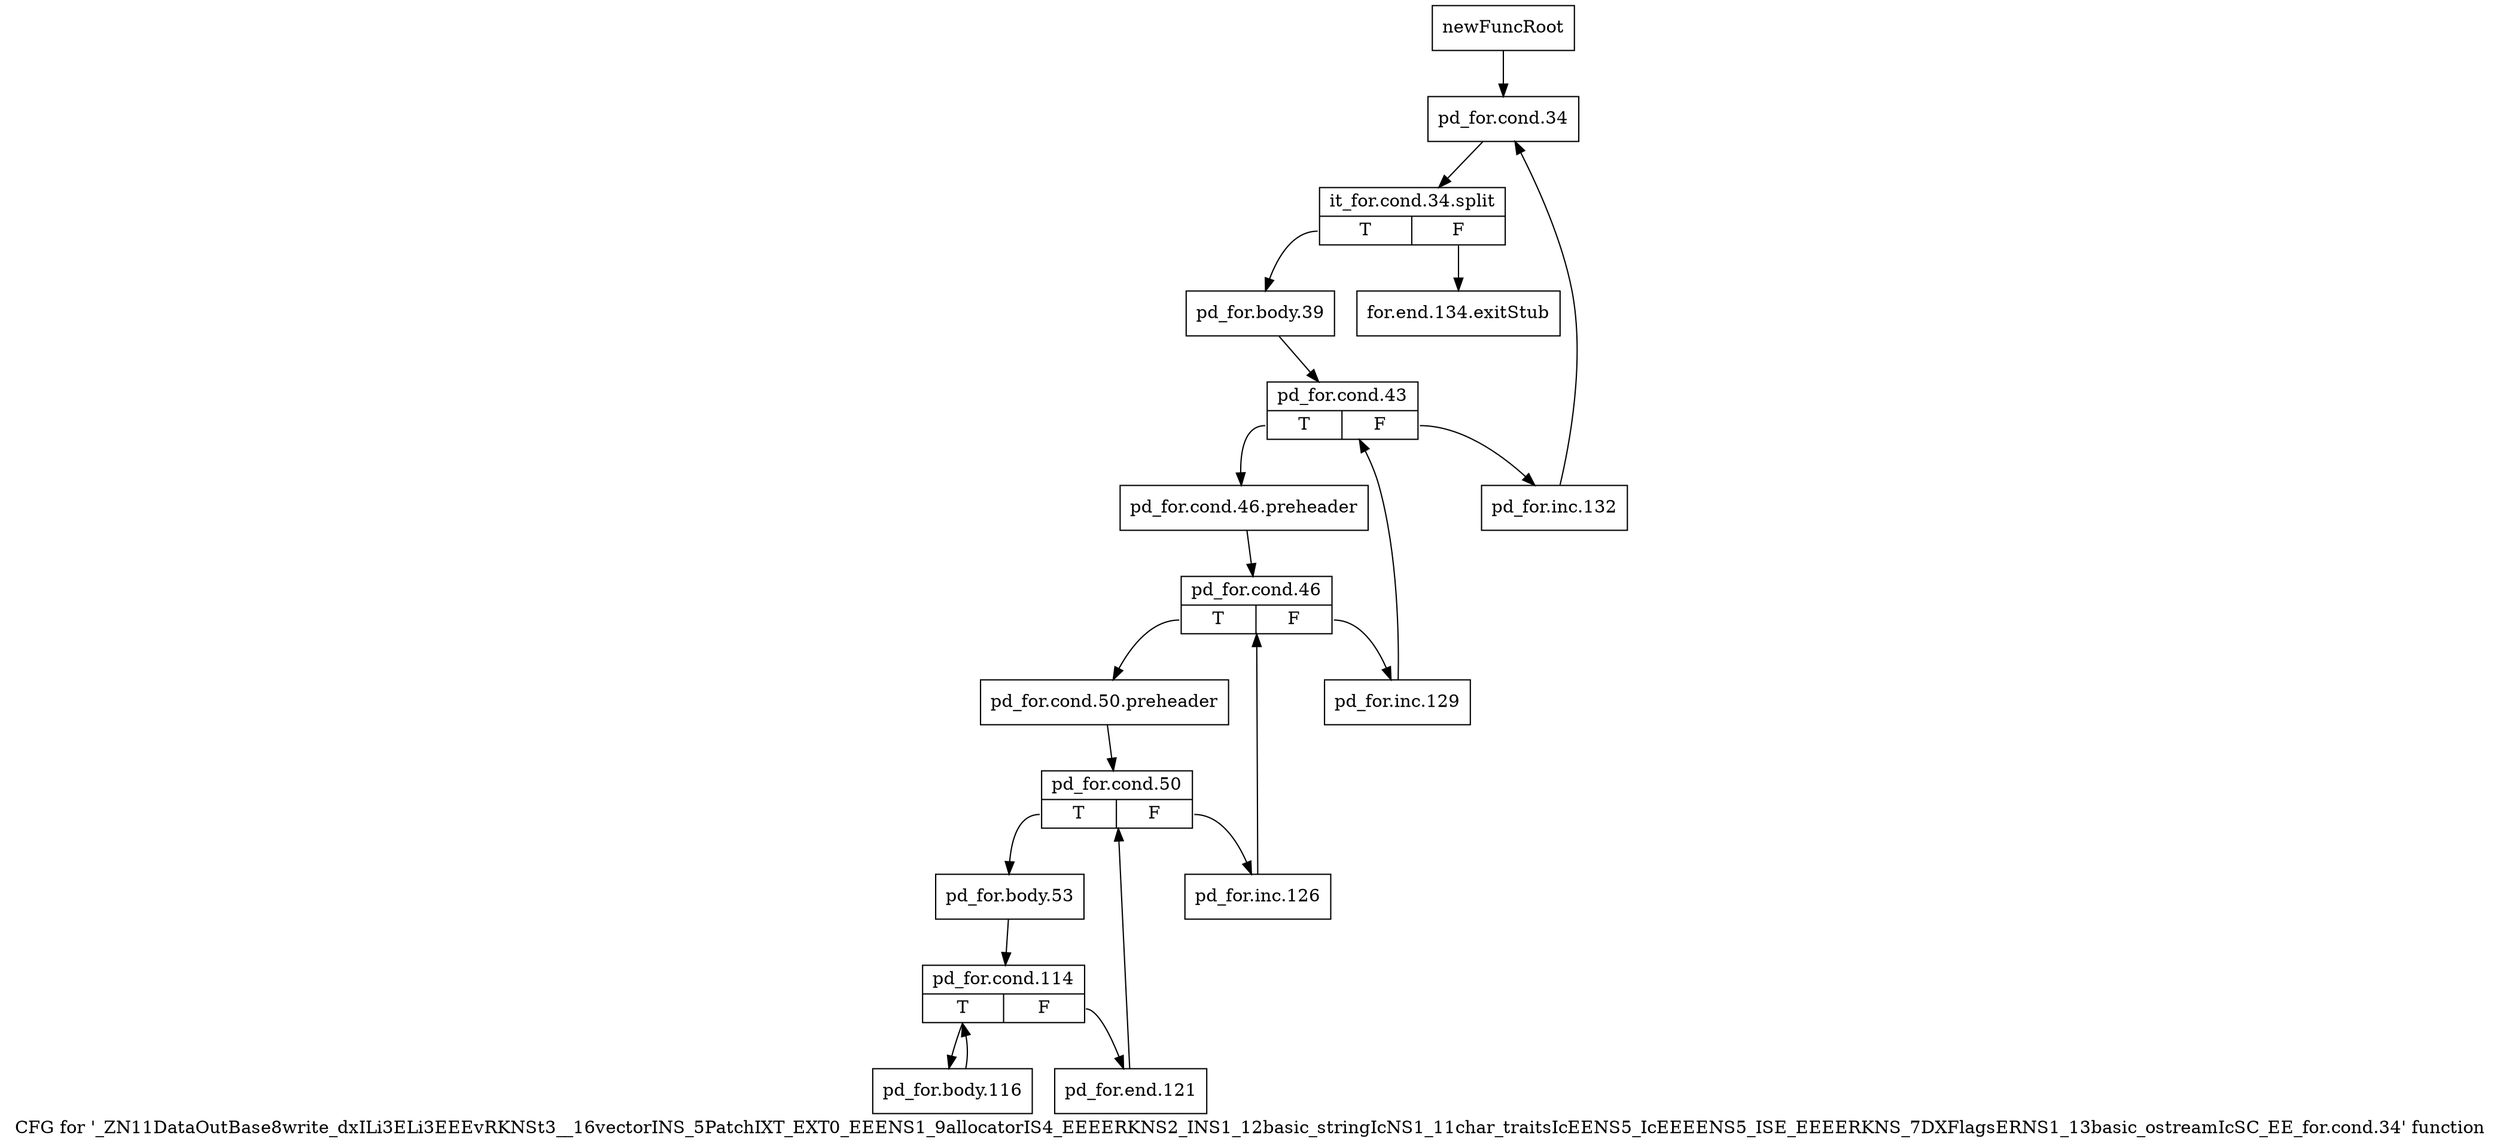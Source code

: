 digraph "CFG for '_ZN11DataOutBase8write_dxILi3ELi3EEEvRKNSt3__16vectorINS_5PatchIXT_EXT0_EEENS1_9allocatorIS4_EEEERKNS2_INS1_12basic_stringIcNS1_11char_traitsIcEENS5_IcEEEENS5_ISE_EEEERKNS_7DXFlagsERNS1_13basic_ostreamIcSC_EE_for.cond.34' function" {
	label="CFG for '_ZN11DataOutBase8write_dxILi3ELi3EEEvRKNSt3__16vectorINS_5PatchIXT_EXT0_EEENS1_9allocatorIS4_EEEERKNS2_INS1_12basic_stringIcNS1_11char_traitsIcEENS5_IcEEEENS5_ISE_EEEERKNS_7DXFlagsERNS1_13basic_ostreamIcSC_EE_for.cond.34' function";

	Node0x8c143f0 [shape=record,label="{newFuncRoot}"];
	Node0x8c143f0 -> Node0x8c14490;
	Node0x8c14440 [shape=record,label="{for.end.134.exitStub}"];
	Node0x8c14490 [shape=record,label="{pd_for.cond.34}"];
	Node0x8c14490 -> Node0xb78a3e0;
	Node0xb78a3e0 [shape=record,label="{it_for.cond.34.split|{<s0>T|<s1>F}}"];
	Node0xb78a3e0:s0 -> Node0x8c144e0;
	Node0xb78a3e0:s1 -> Node0x8c14440;
	Node0x8c144e0 [shape=record,label="{pd_for.body.39}"];
	Node0x8c144e0 -> Node0x8c14530;
	Node0x8c14530 [shape=record,label="{pd_for.cond.43|{<s0>T|<s1>F}}"];
	Node0x8c14530:s0 -> Node0x8c145d0;
	Node0x8c14530:s1 -> Node0x8c14580;
	Node0x8c14580 [shape=record,label="{pd_for.inc.132}"];
	Node0x8c14580 -> Node0x8c14490;
	Node0x8c145d0 [shape=record,label="{pd_for.cond.46.preheader}"];
	Node0x8c145d0 -> Node0x8c14620;
	Node0x8c14620 [shape=record,label="{pd_for.cond.46|{<s0>T|<s1>F}}"];
	Node0x8c14620:s0 -> Node0x8c146c0;
	Node0x8c14620:s1 -> Node0x8c14670;
	Node0x8c14670 [shape=record,label="{pd_for.inc.129}"];
	Node0x8c14670 -> Node0x8c14530;
	Node0x8c146c0 [shape=record,label="{pd_for.cond.50.preheader}"];
	Node0x8c146c0 -> Node0x8c14710;
	Node0x8c14710 [shape=record,label="{pd_for.cond.50|{<s0>T|<s1>F}}"];
	Node0x8c14710:s0 -> Node0x8c147b0;
	Node0x8c14710:s1 -> Node0x8c14760;
	Node0x8c14760 [shape=record,label="{pd_for.inc.126}"];
	Node0x8c14760 -> Node0x8c14620;
	Node0x8c147b0 [shape=record,label="{pd_for.body.53}"];
	Node0x8c147b0 -> Node0x8c14800;
	Node0x8c14800 [shape=record,label="{pd_for.cond.114|{<s0>T|<s1>F}}"];
	Node0x8c14800:s0 -> Node0x8c148a0;
	Node0x8c14800:s1 -> Node0x8c14850;
	Node0x8c14850 [shape=record,label="{pd_for.end.121}"];
	Node0x8c14850 -> Node0x8c14710;
	Node0x8c148a0 [shape=record,label="{pd_for.body.116}"];
	Node0x8c148a0 -> Node0x8c14800;
}

